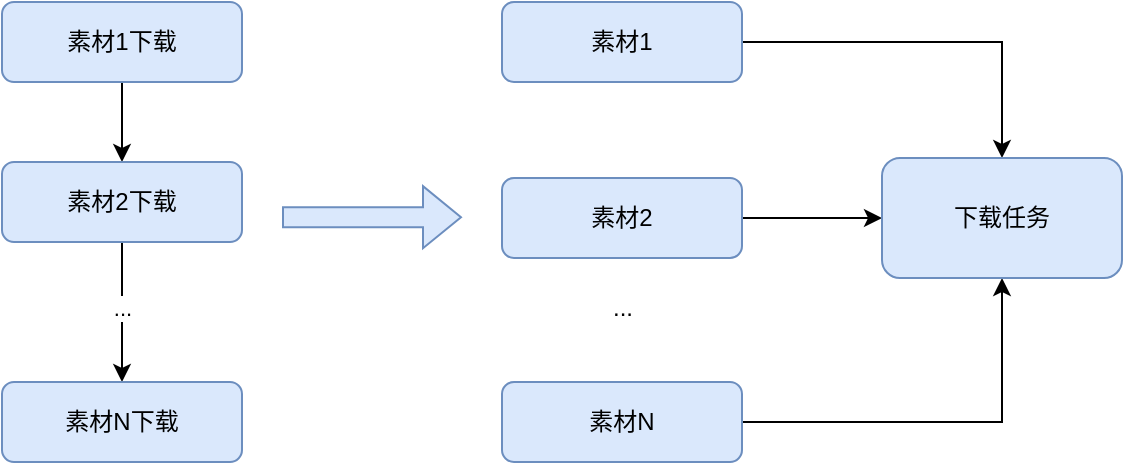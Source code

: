 <mxfile version="22.1.17" type="github" pages="3">
  <diagram id="C5RBs43oDa-KdzZeNtuy" name="下载">
    <mxGraphModel dx="2074" dy="1106" grid="1" gridSize="10" guides="1" tooltips="1" connect="1" arrows="1" fold="1" page="1" pageScale="1" pageWidth="827" pageHeight="1169" math="0" shadow="0">
      <root>
        <mxCell id="WIyWlLk6GJQsqaUBKTNV-0" />
        <mxCell id="WIyWlLk6GJQsqaUBKTNV-1" parent="WIyWlLk6GJQsqaUBKTNV-0" />
        <mxCell id="QLM2p9xFnMOP3z9DizBt-2" value="" style="edgeStyle=orthogonalEdgeStyle;rounded=0;orthogonalLoop=1;jettySize=auto;html=1;" edge="1" parent="WIyWlLk6GJQsqaUBKTNV-1" source="QLM2p9xFnMOP3z9DizBt-0" target="QLM2p9xFnMOP3z9DizBt-1">
          <mxGeometry relative="1" as="geometry" />
        </mxCell>
        <mxCell id="QLM2p9xFnMOP3z9DizBt-0" value="素材1下载" style="rounded=1;whiteSpace=wrap;html=1;fontSize=12;glass=0;strokeWidth=1;shadow=0;fillColor=#dae8fc;strokeColor=#6c8ebf;" vertex="1" parent="WIyWlLk6GJQsqaUBKTNV-1">
          <mxGeometry x="133" y="150" width="120" height="40" as="geometry" />
        </mxCell>
        <mxCell id="QLM2p9xFnMOP3z9DizBt-4" value="" style="edgeStyle=orthogonalEdgeStyle;rounded=0;orthogonalLoop=1;jettySize=auto;html=1;" edge="1" parent="WIyWlLk6GJQsqaUBKTNV-1" source="QLM2p9xFnMOP3z9DizBt-1" target="QLM2p9xFnMOP3z9DizBt-3">
          <mxGeometry relative="1" as="geometry" />
        </mxCell>
        <mxCell id="QLM2p9xFnMOP3z9DizBt-7" value="..." style="edgeLabel;html=1;align=center;verticalAlign=middle;resizable=0;points=[];" vertex="1" connectable="0" parent="QLM2p9xFnMOP3z9DizBt-4">
          <mxGeometry x="-0.069" relative="1" as="geometry">
            <mxPoint as="offset" />
          </mxGeometry>
        </mxCell>
        <mxCell id="QLM2p9xFnMOP3z9DizBt-1" value="素材2下载" style="whiteSpace=wrap;html=1;fillColor=#dae8fc;strokeColor=#6c8ebf;rounded=1;glass=0;strokeWidth=1;shadow=0;" vertex="1" parent="WIyWlLk6GJQsqaUBKTNV-1">
          <mxGeometry x="133" y="230" width="120" height="40" as="geometry" />
        </mxCell>
        <mxCell id="QLM2p9xFnMOP3z9DizBt-3" value="素材N下载" style="whiteSpace=wrap;html=1;fillColor=#dae8fc;strokeColor=#6c8ebf;rounded=1;glass=0;strokeWidth=1;shadow=0;" vertex="1" parent="WIyWlLk6GJQsqaUBKTNV-1">
          <mxGeometry x="133" y="340" width="120" height="40" as="geometry" />
        </mxCell>
        <mxCell id="QLM2p9xFnMOP3z9DizBt-13" style="edgeStyle=orthogonalEdgeStyle;rounded=0;orthogonalLoop=1;jettySize=auto;html=1;entryX=0.5;entryY=0;entryDx=0;entryDy=0;" edge="1" parent="WIyWlLk6GJQsqaUBKTNV-1" source="QLM2p9xFnMOP3z9DizBt-8" target="QLM2p9xFnMOP3z9DizBt-12">
          <mxGeometry relative="1" as="geometry" />
        </mxCell>
        <mxCell id="QLM2p9xFnMOP3z9DizBt-8" value="素材1" style="rounded=1;whiteSpace=wrap;html=1;fontSize=12;glass=0;strokeWidth=1;shadow=0;fillColor=#dae8fc;strokeColor=#6c8ebf;" vertex="1" parent="WIyWlLk6GJQsqaUBKTNV-1">
          <mxGeometry x="383" y="150" width="120" height="40" as="geometry" />
        </mxCell>
        <mxCell id="QLM2p9xFnMOP3z9DizBt-14" style="edgeStyle=orthogonalEdgeStyle;rounded=0;orthogonalLoop=1;jettySize=auto;html=1;" edge="1" parent="WIyWlLk6GJQsqaUBKTNV-1" source="QLM2p9xFnMOP3z9DizBt-9" target="QLM2p9xFnMOP3z9DizBt-12">
          <mxGeometry relative="1" as="geometry" />
        </mxCell>
        <mxCell id="QLM2p9xFnMOP3z9DizBt-9" value="素材2" style="rounded=1;whiteSpace=wrap;html=1;fontSize=12;glass=0;strokeWidth=1;shadow=0;fillColor=#dae8fc;strokeColor=#6c8ebf;" vertex="1" parent="WIyWlLk6GJQsqaUBKTNV-1">
          <mxGeometry x="383" y="238" width="120" height="40" as="geometry" />
        </mxCell>
        <mxCell id="QLM2p9xFnMOP3z9DizBt-15" style="edgeStyle=orthogonalEdgeStyle;rounded=0;orthogonalLoop=1;jettySize=auto;html=1;entryX=0.5;entryY=1;entryDx=0;entryDy=0;" edge="1" parent="WIyWlLk6GJQsqaUBKTNV-1" source="QLM2p9xFnMOP3z9DizBt-10" target="QLM2p9xFnMOP3z9DizBt-12">
          <mxGeometry relative="1" as="geometry" />
        </mxCell>
        <mxCell id="QLM2p9xFnMOP3z9DizBt-10" value="素材N" style="whiteSpace=wrap;html=1;fillColor=#dae8fc;strokeColor=#6c8ebf;rounded=1;glass=0;strokeWidth=1;shadow=0;" vertex="1" parent="WIyWlLk6GJQsqaUBKTNV-1">
          <mxGeometry x="383" y="340" width="120" height="40" as="geometry" />
        </mxCell>
        <mxCell id="QLM2p9xFnMOP3z9DizBt-11" value="..." style="text;html=1;align=center;verticalAlign=middle;resizable=0;points=[];autosize=1;strokeColor=none;fillColor=none;" vertex="1" parent="WIyWlLk6GJQsqaUBKTNV-1">
          <mxGeometry x="428" y="288" width="30" height="30" as="geometry" />
        </mxCell>
        <mxCell id="QLM2p9xFnMOP3z9DizBt-12" value="下载任务" style="rounded=1;whiteSpace=wrap;html=1;fillColor=#dae8fc;strokeColor=#6c8ebf;" vertex="1" parent="WIyWlLk6GJQsqaUBKTNV-1">
          <mxGeometry x="573" y="228" width="120" height="60" as="geometry" />
        </mxCell>
        <mxCell id="QLM2p9xFnMOP3z9DizBt-16" value="" style="shape=flexArrow;endArrow=classic;html=1;rounded=0;fillColor=#dae8fc;strokeColor=#6c8ebf;" edge="1" parent="WIyWlLk6GJQsqaUBKTNV-1">
          <mxGeometry width="50" height="50" relative="1" as="geometry">
            <mxPoint x="273" y="257.58" as="sourcePoint" />
            <mxPoint x="363" y="257.58" as="targetPoint" />
          </mxGeometry>
        </mxCell>
      </root>
    </mxGraphModel>
  </diagram>
  <diagram id="4tmimlg7OzOhN0SJqyyF" name="切换模式">
    <mxGraphModel dx="2074" dy="1106" grid="1" gridSize="10" guides="1" tooltips="1" connect="1" arrows="1" fold="1" page="1" pageScale="1" pageWidth="827" pageHeight="1169" math="0" shadow="0">
      <root>
        <mxCell id="0" />
        <mxCell id="1" parent="0" />
        <mxCell id="pzwaHrTh3bMCiWndhwlB-3" value="" style="edgeStyle=orthogonalEdgeStyle;rounded=0;orthogonalLoop=1;jettySize=auto;html=1;fillColor=#dae8fc;strokeColor=#6c8ebf;" edge="1" parent="1" source="pzwaHrTh3bMCiWndhwlB-1" target="pzwaHrTh3bMCiWndhwlB-2">
          <mxGeometry relative="1" as="geometry" />
        </mxCell>
        <mxCell id="pzwaHrTh3bMCiWndhwlB-1" value="模式切换" style="rounded=1;whiteSpace=wrap;html=1;fillColor=#dae8fc;strokeColor=#6c8ebf;" vertex="1" parent="1">
          <mxGeometry x="190" y="190" width="100" height="40" as="geometry" />
        </mxCell>
        <mxCell id="pzwaHrTh3bMCiWndhwlB-5" value="" style="edgeStyle=orthogonalEdgeStyle;rounded=0;orthogonalLoop=1;jettySize=auto;html=1;fillColor=#dae8fc;strokeColor=#6c8ebf;" edge="1" parent="1" source="pzwaHrTh3bMCiWndhwlB-2" target="pzwaHrTh3bMCiWndhwlB-4">
          <mxGeometry relative="1" as="geometry" />
        </mxCell>
        <mxCell id="pzwaHrTh3bMCiWndhwlB-2" value="标记刷新" style="whiteSpace=wrap;html=1;rounded=1;fillColor=#dae8fc;strokeColor=#6c8ebf;" vertex="1" parent="1">
          <mxGeometry x="190" y="290" width="100" height="40" as="geometry" />
        </mxCell>
        <mxCell id="pzwaHrTh3bMCiWndhwlB-4" value="全部刷新" style="whiteSpace=wrap;html=1;rounded=1;fillColor=#dae8fc;strokeColor=#6c8ebf;" vertex="1" parent="1">
          <mxGeometry x="195" y="400" width="90" height="40" as="geometry" />
        </mxCell>
        <mxCell id="pzwaHrTh3bMCiWndhwlB-8" value="" style="edgeStyle=orthogonalEdgeStyle;rounded=0;orthogonalLoop=1;jettySize=auto;html=1;fillColor=#dae8fc;strokeColor=#6c8ebf;" edge="1" parent="1" source="pzwaHrTh3bMCiWndhwlB-6" target="pzwaHrTh3bMCiWndhwlB-7">
          <mxGeometry relative="1" as="geometry" />
        </mxCell>
        <mxCell id="pzwaHrTh3bMCiWndhwlB-6" value="模式切换" style="rounded=1;whiteSpace=wrap;html=1;fillColor=#dae8fc;strokeColor=#6c8ebf;" vertex="1" parent="1">
          <mxGeometry x="502.5" y="90" width="95" height="50" as="geometry" />
        </mxCell>
        <mxCell id="qcjxilreXQuv2PTo9nzP-4" value="" style="edgeStyle=orthogonalEdgeStyle;rounded=0;orthogonalLoop=1;jettySize=auto;html=1;" edge="1" parent="1" source="pzwaHrTh3bMCiWndhwlB-7" target="qcjxilreXQuv2PTo9nzP-3">
          <mxGeometry relative="1" as="geometry" />
        </mxCell>
        <mxCell id="pzwaHrTh3bMCiWndhwlB-7" value="标记可见性变更" style="whiteSpace=wrap;html=1;rounded=1;fillColor=#dae8fc;strokeColor=#6c8ebf;" vertex="1" parent="1">
          <mxGeometry x="497.5" y="190" width="105" height="60" as="geometry" />
        </mxCell>
        <mxCell id="pzwaHrTh3bMCiWndhwlB-12" value="" style="edgeStyle=orthogonalEdgeStyle;rounded=0;orthogonalLoop=1;jettySize=auto;html=1;fillColor=#dae8fc;strokeColor=#6c8ebf;" edge="1" parent="1" target="pzwaHrTh3bMCiWndhwlB-11">
          <mxGeometry relative="1" as="geometry">
            <mxPoint x="590" y="480" as="sourcePoint" />
          </mxGeometry>
        </mxCell>
        <mxCell id="qcjxilreXQuv2PTo9nzP-1" value="是" style="edgeLabel;html=1;align=center;verticalAlign=middle;resizable=0;points=[];" vertex="1" connectable="0" parent="pzwaHrTh3bMCiWndhwlB-12">
          <mxGeometry x="-0.378" relative="1" as="geometry">
            <mxPoint as="offset" />
          </mxGeometry>
        </mxCell>
        <mxCell id="pzwaHrTh3bMCiWndhwlB-14" value="" style="edgeStyle=orthogonalEdgeStyle;rounded=0;orthogonalLoop=1;jettySize=auto;html=1;fillColor=#dae8fc;strokeColor=#6c8ebf;" edge="1" parent="1" target="pzwaHrTh3bMCiWndhwlB-13">
          <mxGeometry relative="1" as="geometry">
            <mxPoint x="550" y="520" as="sourcePoint" />
          </mxGeometry>
        </mxCell>
        <mxCell id="qcjxilreXQuv2PTo9nzP-2" value="否" style="edgeLabel;html=1;align=center;verticalAlign=middle;resizable=0;points=[];" vertex="1" connectable="0" parent="pzwaHrTh3bMCiWndhwlB-14">
          <mxGeometry x="-0.144" y="-1" relative="1" as="geometry">
            <mxPoint as="offset" />
          </mxGeometry>
        </mxCell>
        <mxCell id="pzwaHrTh3bMCiWndhwlB-9" value="是否创建过" style="rhombus;whiteSpace=wrap;html=1;rounded=1;fillColor=#dae8fc;strokeColor=#6c8ebf;" vertex="1" parent="1">
          <mxGeometry x="510" y="440" width="80" height="80" as="geometry" />
        </mxCell>
        <mxCell id="pzwaHrTh3bMCiWndhwlB-11" value="更新可见性" style="whiteSpace=wrap;html=1;rounded=1;fillColor=#dae8fc;strokeColor=#6c8ebf;" vertex="1" parent="1">
          <mxGeometry x="650" y="455" width="90" height="50" as="geometry" />
        </mxCell>
        <mxCell id="pzwaHrTh3bMCiWndhwlB-13" value="刷新创建" style="whiteSpace=wrap;html=1;rounded=1;fillColor=#dae8fc;strokeColor=#6c8ebf;" vertex="1" parent="1">
          <mxGeometry x="495" y="580" width="110" height="49" as="geometry" />
        </mxCell>
        <mxCell id="dV-ygpjKd1ysmTqfDlr_-1" value="" style="shape=flexArrow;endArrow=classic;html=1;rounded=0;fillColor=#dae8fc;strokeColor=#6c8ebf;" edge="1" parent="1">
          <mxGeometry width="50" height="50" relative="1" as="geometry">
            <mxPoint x="350" y="320.0" as="sourcePoint" />
            <mxPoint x="440" y="320.0" as="targetPoint" />
          </mxGeometry>
        </mxCell>
        <mxCell id="qcjxilreXQuv2PTo9nzP-5" style="edgeStyle=orthogonalEdgeStyle;rounded=0;orthogonalLoop=1;jettySize=auto;html=1;entryX=0.5;entryY=0;entryDx=0;entryDy=0;" edge="1" parent="1" source="qcjxilreXQuv2PTo9nzP-3" target="pzwaHrTh3bMCiWndhwlB-9">
          <mxGeometry relative="1" as="geometry" />
        </mxCell>
        <mxCell id="qcjxilreXQuv2PTo9nzP-6" value="是" style="edgeLabel;html=1;align=center;verticalAlign=middle;resizable=0;points=[];" vertex="1" connectable="0" parent="qcjxilreXQuv2PTo9nzP-5">
          <mxGeometry x="-0.437" y="-1" relative="1" as="geometry">
            <mxPoint as="offset" />
          </mxGeometry>
        </mxCell>
        <mxCell id="qcjxilreXQuv2PTo9nzP-3" value="是否有变更" style="rhombus;whiteSpace=wrap;html=1;fillColor=#dae8fc;strokeColor=#6c8ebf;rounded=1;" vertex="1" parent="1">
          <mxGeometry x="505" y="290" width="90" height="90" as="geometry" />
        </mxCell>
      </root>
    </mxGraphModel>
  </diagram>
  <diagram id="NMnBMK7IVSHc6QvaiqHg" name="模拟时渲染">
    <mxGraphModel dx="2074" dy="1106" grid="1" gridSize="10" guides="1" tooltips="1" connect="1" arrows="1" fold="1" page="1" pageScale="1" pageWidth="827" pageHeight="1169" math="0" shadow="0">
      <root>
        <mxCell id="0" />
        <mxCell id="1" parent="0" />
        <mxCell id="WlyQq-4RfMu7sYoCzGOU-1" value="" style="edgeStyle=orthogonalEdgeStyle;rounded=0;orthogonalLoop=1;jettySize=auto;html=1;fillColor=#dae8fc;strokeColor=#6c8ebf;" edge="1" parent="1" source="WlyQq-4RfMu7sYoCzGOU-2" target="WlyQq-4RfMu7sYoCzGOU-4">
          <mxGeometry relative="1" as="geometry" />
        </mxCell>
        <mxCell id="WlyQq-4RfMu7sYoCzGOU-2" value="模拟通知刷新" style="rounded=1;whiteSpace=wrap;html=1;fillColor=#dae8fc;strokeColor=#6c8ebf;" vertex="1" parent="1">
          <mxGeometry x="190" y="160" width="100" height="40" as="geometry" />
        </mxCell>
        <mxCell id="WlyQq-4RfMu7sYoCzGOU-3" value="" style="edgeStyle=orthogonalEdgeStyle;rounded=0;orthogonalLoop=1;jettySize=auto;html=1;fillColor=#dae8fc;strokeColor=#6c8ebf;" edge="1" parent="1" source="WlyQq-4RfMu7sYoCzGOU-4" target="WlyQq-4RfMu7sYoCzGOU-5">
          <mxGeometry relative="1" as="geometry" />
        </mxCell>
        <mxCell id="WlyQq-4RfMu7sYoCzGOU-4" value="标记刷新" style="whiteSpace=wrap;html=1;rounded=1;fillColor=#dae8fc;strokeColor=#6c8ebf;" vertex="1" parent="1">
          <mxGeometry x="190" y="250" width="100" height="40" as="geometry" />
        </mxCell>
        <mxCell id="WlyQq-4RfMu7sYoCzGOU-16" value="" style="edgeStyle=orthogonalEdgeStyle;rounded=0;orthogonalLoop=1;jettySize=auto;html=1;fillColor=#dae8fc;strokeColor=#6c8ebf;" edge="1" parent="1" source="WlyQq-4RfMu7sYoCzGOU-5" target="WlyQq-4RfMu7sYoCzGOU-15">
          <mxGeometry relative="1" as="geometry" />
        </mxCell>
        <mxCell id="WlyQq-4RfMu7sYoCzGOU-5" value="全部刷新" style="whiteSpace=wrap;html=1;rounded=1;fillColor=#dae8fc;strokeColor=#6c8ebf;" vertex="1" parent="1">
          <mxGeometry x="190" y="350" width="100" height="40" as="geometry" />
        </mxCell>
        <mxCell id="WlyQq-4RfMu7sYoCzGOU-6" value="" style="edgeStyle=orthogonalEdgeStyle;rounded=0;orthogonalLoop=1;jettySize=auto;html=1;fillColor=#dae8fc;strokeColor=#6c8ebf;" edge="1" parent="1" source="WlyQq-4RfMu7sYoCzGOU-7" target="WlyQq-4RfMu7sYoCzGOU-9">
          <mxGeometry relative="1" as="geometry" />
        </mxCell>
        <mxCell id="WlyQq-4RfMu7sYoCzGOU-7" value="模拟通知刷新" style="rounded=1;whiteSpace=wrap;html=1;fillColor=#dae8fc;strokeColor=#6c8ebf;" vertex="1" parent="1">
          <mxGeometry x="490" y="210" width="110" height="40" as="geometry" />
        </mxCell>
        <mxCell id="WlyQq-4RfMu7sYoCzGOU-18" value="" style="edgeStyle=orthogonalEdgeStyle;rounded=0;orthogonalLoop=1;jettySize=auto;html=1;fillColor=#dae8fc;strokeColor=#6c8ebf;" edge="1" parent="1" source="WlyQq-4RfMu7sYoCzGOU-9" target="WlyQq-4RfMu7sYoCzGOU-17">
          <mxGeometry relative="1" as="geometry" />
        </mxCell>
        <mxCell id="WlyQq-4RfMu7sYoCzGOU-9" value="标记几何更新" style="whiteSpace=wrap;html=1;rounded=1;fillColor=#dae8fc;strokeColor=#6c8ebf;" vertex="1" parent="1">
          <mxGeometry x="490" y="312" width="110" height="40" as="geometry" />
        </mxCell>
        <mxCell id="WlyQq-4RfMu7sYoCzGOU-15" value="重建GeometryBuffer" style="whiteSpace=wrap;html=1;rounded=1;fillColor=#dae8fc;strokeColor=#6c8ebf;" vertex="1" parent="1">
          <mxGeometry x="180" y="450" width="120" height="40" as="geometry" />
        </mxCell>
        <mxCell id="WlyQq-4RfMu7sYoCzGOU-17" value="刷新几何数据" style="whiteSpace=wrap;html=1;rounded=1;fillColor=#dae8fc;strokeColor=#6c8ebf;" vertex="1" parent="1">
          <mxGeometry x="490" y="430" width="110" height="40" as="geometry" />
        </mxCell>
        <mxCell id="YLvmjLqrV-HyodWa728S-1" value="" style="shape=flexArrow;endArrow=classic;html=1;rounded=0;fillColor=#dae8fc;strokeColor=#6c8ebf;" edge="1" parent="1">
          <mxGeometry width="50" height="50" relative="1" as="geometry">
            <mxPoint x="360" y="339.5" as="sourcePoint" />
            <mxPoint x="450" y="339.5" as="targetPoint" />
          </mxGeometry>
        </mxCell>
      </root>
    </mxGraphModel>
  </diagram>
</mxfile>
